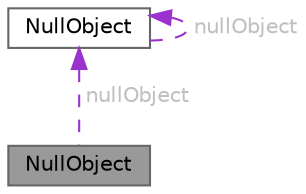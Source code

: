 digraph "NullObject"
{
 // LATEX_PDF_SIZE
  bgcolor="transparent";
  edge [fontname=Helvetica,fontsize=10,labelfontname=Helvetica,labelfontsize=10];
  node [fontname=Helvetica,fontsize=10,shape=box,height=0.2,width=0.4];
  Node1 [id="Node000001",label="NullObject",height=0.2,width=0.4,color="gray40", fillcolor="grey60", style="filled", fontcolor="black",tooltip="Singleton null-object class and instance."];
  Node2 -> Node1 [id="edge1_Node000001_Node000002",dir="back",color="darkorchid3",style="dashed",tooltip=" ",label=" nullObject",fontcolor="grey" ];
  Node2 [id="Node000002",label="NullObject",height=0.2,width=0.4,color="gray40", fillcolor="white", style="filled",URL="$classFoam_1_1NullObject.html",tooltip="Singleton null-object class and instance."];
  Node2 -> Node2 [id="edge2_Node000002_Node000002",dir="back",color="darkorchid3",style="dashed",tooltip=" ",label=" nullObject",fontcolor="grey" ];
}
